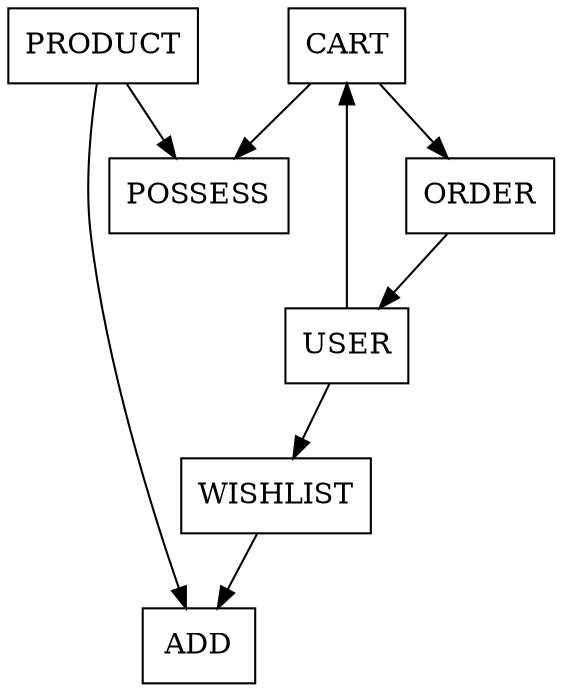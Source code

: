 digraph {
  node [shape=box]
  "WISHLIST" -> "ADD"
  "PRODUCT" -> "ADD"
  "USER" -> "CART"
  "CART" -> "ORDER"
  "CART" -> "POSSESS"
  "PRODUCT" -> "POSSESS"
  "ORDER" -> "USER"
  "USER" -> "WISHLIST"
}